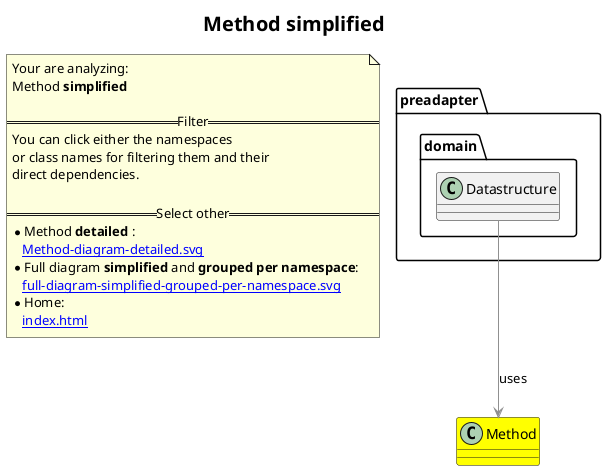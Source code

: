 @startuml
title <size:20>Method **simplified** </size>
note "Your are analyzing:\nMethod **simplified** \n\n==Filter==\nYou can click either the namespaces \nor class names for filtering them and their\ndirect dependencies.\n\n==Select other==\n* Method **detailed** :\n   [[Method-diagram-detailed.svg]]\n* Full diagram **simplified** and **grouped per namespace**:\n   [[full-diagram-simplified-grouped-per-namespace.svg]]\n* Home:\n   [[index.html]]" as FloatingNote
class Method [[Method-diagram-simplified.svg]] #yellow {
}
  class preadapter.domain.Datastructure [[preadapter.domain.Datastructure-diagram-simplified.svg]]  {
  }
 ' *************************************** 
 ' *************************************** 
 ' *************************************** 
' Class relations extracted from namespace:
' 
' Class relations extracted from namespace:
' preadapter.domain
preadapter.domain.Datastructure -[#909090]-> Method  : uses 
@enduml